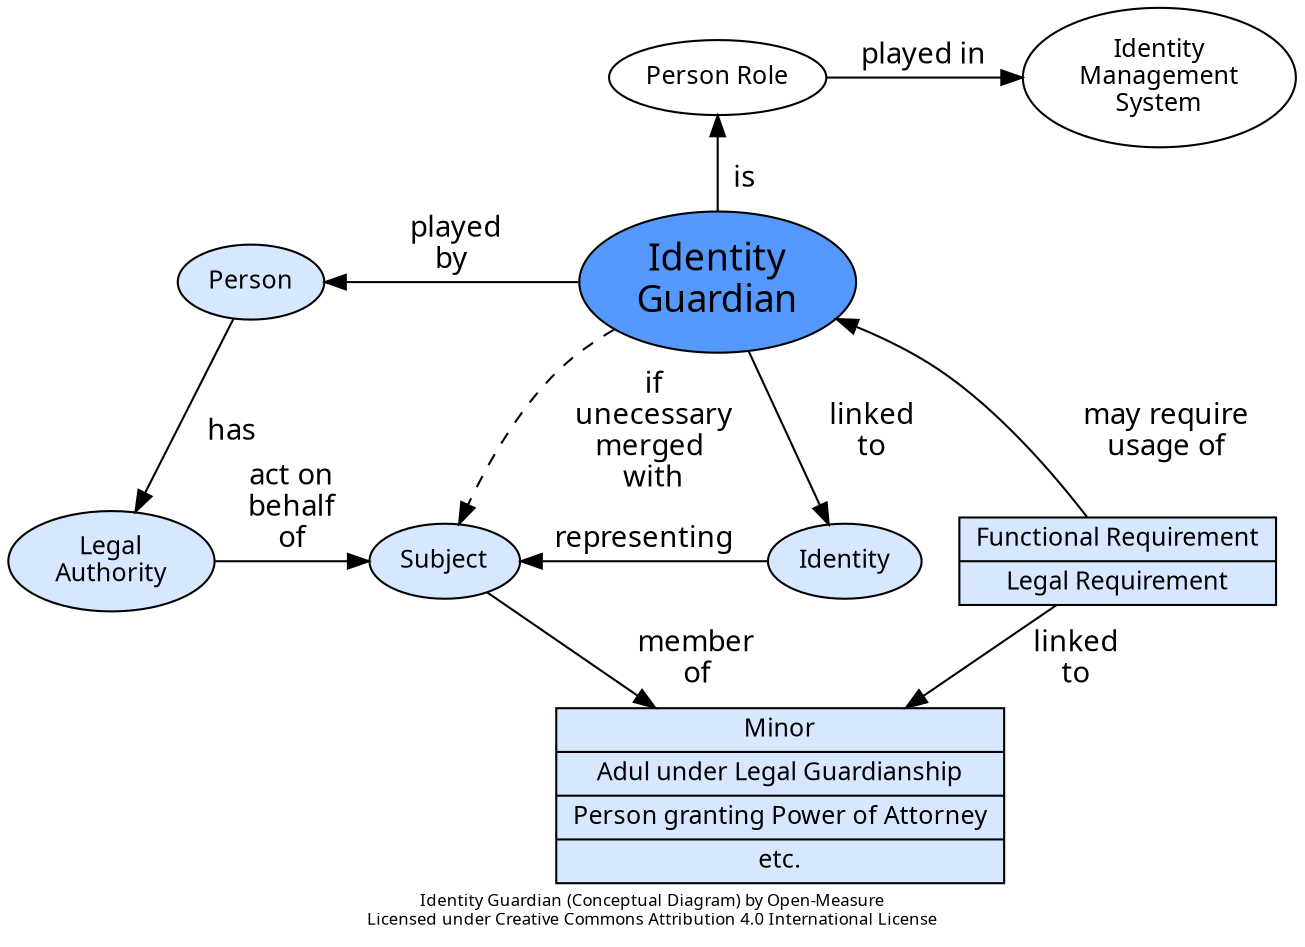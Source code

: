 digraph G {
	rankdir="TB";
	ranksep="0";
	splines="curve";
	#newrank=true;
	#packmode="clust";
	#compound=true;
	fontname="Calibri";
	label="Identity Guardian (Conceptual Diagram) by Open-Measure\nLicensed under Creative Commons Attribution 4.0 International License";
	fontsize=8;
	node[shape="ellipse", fontsize=12, fillcolor="#d6e7ff", style="filled", fontname="Calibri"];
	edge[fontname="Calibri", minlen="1"];

	# Parent Concept
	n_ims [label="Identity\nManagement\nSystem", fillcolor="#ffffff"];
	n_role -> n_ims [weight=10, label="  played in  "];
	n_role [label="Person Role", fillcolor="#ffffff"];
	n_role -> n_guardian [weight=10, label="  is  ", dir="back"];

	# Concept
	n_guardian [label="Identity\nGuardian", fontsize=18, fillcolor="#5599ff", URL="https://open-measure.atlassian.net/wiki/spaces/DIC/pages/1323597918"];

	# Distinctive Characteristics
	n_subject -> n_identity [weight=10, label="  representing  ", dir="back"];
	n_person [label="Person"]
	n_person -> n_guardian [weight=10, label="  played \n  by  ", dir="back"];
	n_identity [label="Identity"]
	n_guardian -> n_identity [weight=10, label="  linked  \n  to  "];
	n_subject [label="Subject"]
	n_legal_authority [label="Legal\nAuthority"]
	n_person -> n_legal_authority [weight=10, label="has"];
	n_legal_authority -> n_subject [weight=10, label="  act on  \n  behalf  \n  of  "];
	n_requirements [label="{Functional Requirement|Legal Requirement}", shape="record"];
	n_guardian -> n_requirements [weight=10, label="  may require  \n  usage of  ", dir="back"];
	n_populations [label="{Minor|Adul under Legal Guardianship|Person granting Power of Attorney|etc.}", shape="record"]
	n_requirements -> n_populations [weight=10, label="  linked  \n  to  "];
	n_guardian -> n_subject [weight=10, label="  if  \n  unecessary  \n merged  \n  with  ", style="dashed"];
	n_subject -> n_populations [weight=10, label="  member  \n  of  "];

	# Invisible Links
	n_subject -> n_requirements [style=invis];
	#n_ims -> n_role [style=invis];

	# Levels
	{ rank=same; n_identity; n_legal_authority; n_subject; }
	{ rank=same; n_person; n_guardian; }
	{ rank=same; n_identity; n_requirements; }
	{ rank=same; n_ims; n_role; }
}
